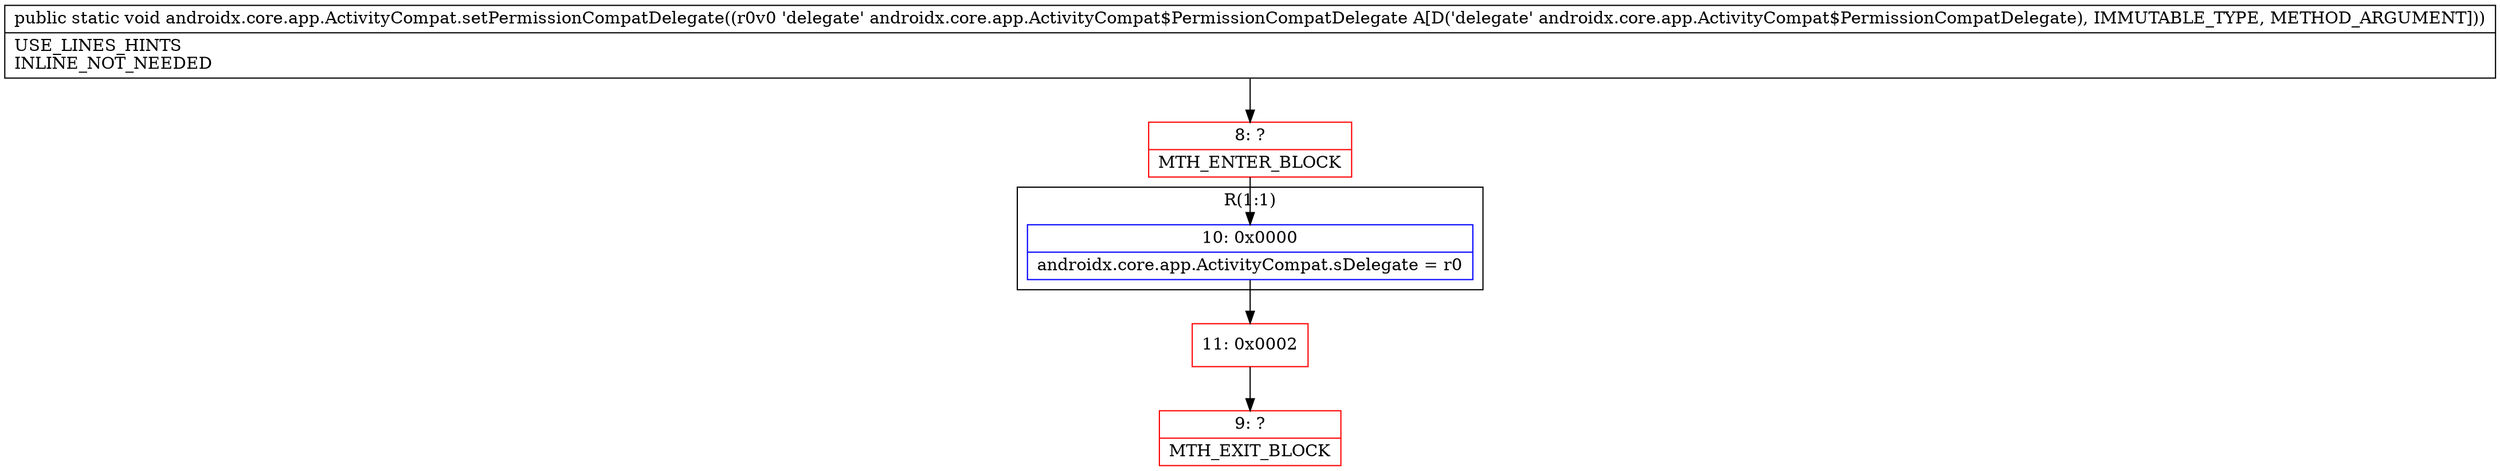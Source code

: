 digraph "CFG forandroidx.core.app.ActivityCompat.setPermissionCompatDelegate(Landroidx\/core\/app\/ActivityCompat$PermissionCompatDelegate;)V" {
subgraph cluster_Region_520456468 {
label = "R(1:1)";
node [shape=record,color=blue];
Node_10 [shape=record,label="{10\:\ 0x0000|androidx.core.app.ActivityCompat.sDelegate = r0\l}"];
}
Node_8 [shape=record,color=red,label="{8\:\ ?|MTH_ENTER_BLOCK\l}"];
Node_11 [shape=record,color=red,label="{11\:\ 0x0002}"];
Node_9 [shape=record,color=red,label="{9\:\ ?|MTH_EXIT_BLOCK\l}"];
MethodNode[shape=record,label="{public static void androidx.core.app.ActivityCompat.setPermissionCompatDelegate((r0v0 'delegate' androidx.core.app.ActivityCompat$PermissionCompatDelegate A[D('delegate' androidx.core.app.ActivityCompat$PermissionCompatDelegate), IMMUTABLE_TYPE, METHOD_ARGUMENT]))  | USE_LINES_HINTS\lINLINE_NOT_NEEDED\l}"];
MethodNode -> Node_8;Node_10 -> Node_11;
Node_8 -> Node_10;
Node_11 -> Node_9;
}

